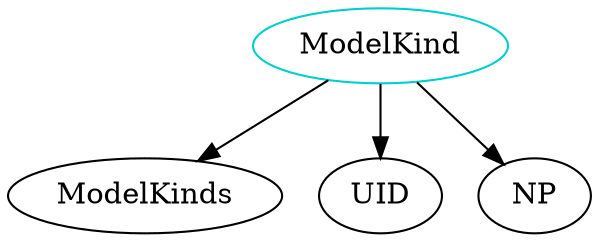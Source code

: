 digraph modelkind{
ModelKind -> ModelKinds;
ModelKind -> UID;
ModelKind -> NP;
ModelKind	[shape=oval, color=cyan3, label=ModelKind];
}
